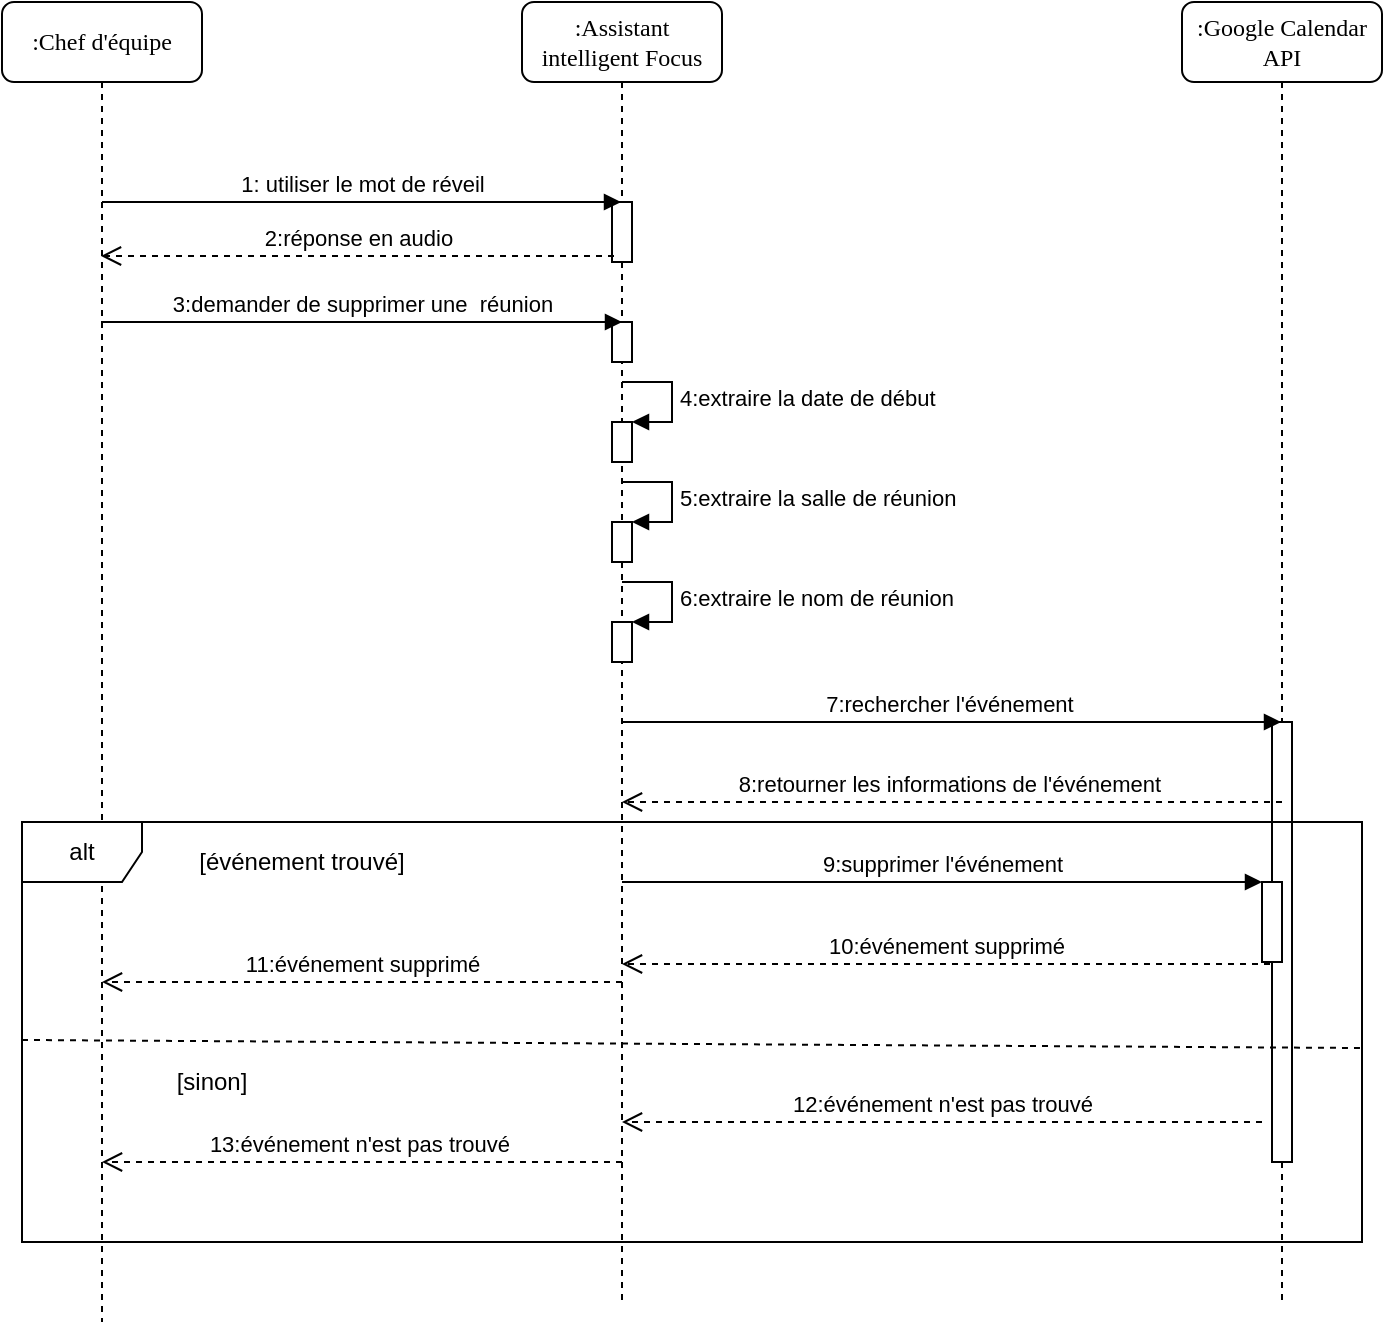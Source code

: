 <mxfile version="13.6.5" type="github">
  <diagram id="sMSxnryvudzH2rJh1i5n" name="Page-1">
    <mxGraphModel dx="868" dy="401" grid="1" gridSize="10" guides="1" tooltips="1" connect="1" arrows="1" fold="1" page="1" pageScale="1" pageWidth="1700" pageHeight="1100" math="0" shadow="0">
      <root>
        <mxCell id="0" />
        <mxCell id="1" parent="0" />
        <mxCell id="avBSJYCgriLWW-UlWG14-1" value=":Chef d&#39;équipe" style="shape=umlLifeline;perimeter=lifelinePerimeter;whiteSpace=wrap;html=1;container=1;collapsible=0;recursiveResize=0;outlineConnect=0;rounded=1;shadow=0;comic=0;labelBackgroundColor=none;strokeWidth=1;fontFamily=Verdana;fontSize=12;align=center;" parent="1" vertex="1">
          <mxGeometry x="100" y="40" width="100" height="660" as="geometry" />
        </mxCell>
        <mxCell id="avBSJYCgriLWW-UlWG14-2" value=":Assistant intelligent Focus" style="shape=umlLifeline;perimeter=lifelinePerimeter;whiteSpace=wrap;html=1;container=1;collapsible=0;recursiveResize=0;outlineConnect=0;rounded=1;shadow=0;comic=0;labelBackgroundColor=none;strokeWidth=1;fontFamily=Verdana;fontSize=12;align=center;" parent="1" vertex="1">
          <mxGeometry x="360" y="40" width="100" height="650" as="geometry" />
        </mxCell>
        <mxCell id="avBSJYCgriLWW-UlWG14-3" value="" style="html=1;points=[];perimeter=orthogonalPerimeter;" parent="avBSJYCgriLWW-UlWG14-2" vertex="1">
          <mxGeometry x="45" y="100" width="10" height="30" as="geometry" />
        </mxCell>
        <mxCell id="avBSJYCgriLWW-UlWG14-4" value="" style="html=1;points=[];perimeter=orthogonalPerimeter;" parent="avBSJYCgriLWW-UlWG14-2" vertex="1">
          <mxGeometry x="45" y="160" width="10" height="20" as="geometry" />
        </mxCell>
        <mxCell id="avBSJYCgriLWW-UlWG14-5" value="" style="html=1;points=[];perimeter=orthogonalPerimeter;" parent="avBSJYCgriLWW-UlWG14-2" vertex="1">
          <mxGeometry x="45" y="210" width="10" height="20" as="geometry" />
        </mxCell>
        <mxCell id="avBSJYCgriLWW-UlWG14-6" value="4:extraire la date de début&amp;nbsp;" style="edgeStyle=orthogonalEdgeStyle;html=1;align=left;spacingLeft=2;endArrow=block;rounded=0;entryX=1;entryY=0;" parent="avBSJYCgriLWW-UlWG14-2" target="avBSJYCgriLWW-UlWG14-5" edge="1">
          <mxGeometry relative="1" as="geometry">
            <mxPoint x="50" y="190" as="sourcePoint" />
            <Array as="points">
              <mxPoint x="75" y="190" />
            </Array>
          </mxGeometry>
        </mxCell>
        <mxCell id="avBSJYCgriLWW-UlWG14-7" value="" style="html=1;points=[];perimeter=orthogonalPerimeter;" parent="avBSJYCgriLWW-UlWG14-2" vertex="1">
          <mxGeometry x="45" y="260" width="10" height="20" as="geometry" />
        </mxCell>
        <mxCell id="avBSJYCgriLWW-UlWG14-8" value="5:extraire la salle de réunion&amp;nbsp;" style="edgeStyle=orthogonalEdgeStyle;html=1;align=left;spacingLeft=2;endArrow=block;rounded=0;entryX=1;entryY=0;" parent="avBSJYCgriLWW-UlWG14-2" target="avBSJYCgriLWW-UlWG14-7" edge="1">
          <mxGeometry relative="1" as="geometry">
            <mxPoint x="50" y="240" as="sourcePoint" />
            <Array as="points">
              <mxPoint x="75" y="240" />
            </Array>
          </mxGeometry>
        </mxCell>
        <mxCell id="avBSJYCgriLWW-UlWG14-9" value="" style="html=1;points=[];perimeter=orthogonalPerimeter;" parent="avBSJYCgriLWW-UlWG14-2" vertex="1">
          <mxGeometry x="45" y="310" width="10" height="20" as="geometry" />
        </mxCell>
        <mxCell id="avBSJYCgriLWW-UlWG14-10" value="6:extraire le nom de réunion" style="edgeStyle=orthogonalEdgeStyle;html=1;align=left;spacingLeft=2;endArrow=block;rounded=0;entryX=1;entryY=0;" parent="avBSJYCgriLWW-UlWG14-2" target="avBSJYCgriLWW-UlWG14-9" edge="1">
          <mxGeometry relative="1" as="geometry">
            <mxPoint x="50" y="290" as="sourcePoint" />
            <Array as="points">
              <mxPoint x="75" y="290" />
            </Array>
          </mxGeometry>
        </mxCell>
        <mxCell id="avBSJYCgriLWW-UlWG14-16" value=":Google Calendar API" style="shape=umlLifeline;perimeter=lifelinePerimeter;whiteSpace=wrap;html=1;container=1;collapsible=0;recursiveResize=0;outlineConnect=0;rounded=1;shadow=0;comic=0;labelBackgroundColor=none;strokeWidth=1;fontFamily=Verdana;fontSize=12;align=center;" parent="1" vertex="1">
          <mxGeometry x="690" y="40" width="100" height="650" as="geometry" />
        </mxCell>
        <mxCell id="avBSJYCgriLWW-UlWG14-21" value="" style="html=1;points=[];perimeter=orthogonalPerimeter;" parent="avBSJYCgriLWW-UlWG14-16" vertex="1">
          <mxGeometry x="45" y="360" width="10" height="220" as="geometry" />
        </mxCell>
        <mxCell id="b9edvNDfN_iO8WnnK5kI-9" value="" style="html=1;points=[];perimeter=orthogonalPerimeter;" parent="avBSJYCgriLWW-UlWG14-16" vertex="1">
          <mxGeometry x="40" y="440" width="10" height="40" as="geometry" />
        </mxCell>
        <mxCell id="avBSJYCgriLWW-UlWG14-17" value="1: utiliser le mot de réveil" style="html=1;verticalAlign=bottom;endArrow=block;" parent="1" edge="1">
          <mxGeometry width="80" relative="1" as="geometry">
            <mxPoint x="150" y="140" as="sourcePoint" />
            <mxPoint x="409.5" y="140" as="targetPoint" />
          </mxGeometry>
        </mxCell>
        <mxCell id="avBSJYCgriLWW-UlWG14-18" value="2:réponse en audio" style="html=1;verticalAlign=bottom;endArrow=open;dashed=1;endSize=8;exitX=0.1;exitY=0.9;exitDx=0;exitDy=0;exitPerimeter=0;" parent="1" edge="1">
          <mxGeometry relative="1" as="geometry">
            <mxPoint x="406" y="167" as="sourcePoint" />
            <mxPoint x="149.5" y="167" as="targetPoint" />
          </mxGeometry>
        </mxCell>
        <mxCell id="avBSJYCgriLWW-UlWG14-19" value="3:demander de supprimer une&amp;nbsp; réunion" style="html=1;verticalAlign=bottom;endArrow=block;" parent="1" edge="1">
          <mxGeometry width="80" relative="1" as="geometry">
            <mxPoint x="149.5" y="200" as="sourcePoint" />
            <mxPoint x="410" y="200" as="targetPoint" />
          </mxGeometry>
        </mxCell>
        <mxCell id="avBSJYCgriLWW-UlWG14-20" value="7:rechercher l&#39;événement&amp;nbsp;" style="html=1;verticalAlign=bottom;endArrow=block;" parent="1" target="avBSJYCgriLWW-UlWG14-16" edge="1">
          <mxGeometry width="80" relative="1" as="geometry">
            <mxPoint x="410" y="400" as="sourcePoint" />
            <mxPoint x="490" y="400" as="targetPoint" />
          </mxGeometry>
        </mxCell>
        <mxCell id="avBSJYCgriLWW-UlWG14-24" value="8:retourner les informations de l&#39;événement&amp;nbsp;" style="html=1;verticalAlign=bottom;endArrow=open;dashed=1;endSize=8;" parent="1" target="avBSJYCgriLWW-UlWG14-2" edge="1">
          <mxGeometry relative="1" as="geometry">
            <mxPoint x="740" y="440" as="sourcePoint" />
            <mxPoint x="660" y="440" as="targetPoint" />
          </mxGeometry>
        </mxCell>
        <mxCell id="avBSJYCgriLWW-UlWG14-26" value="9:supprimer l&#39;événement" style="html=1;verticalAlign=bottom;endArrow=block;" parent="1" source="avBSJYCgriLWW-UlWG14-2" edge="1">
          <mxGeometry width="80" relative="1" as="geometry">
            <mxPoint x="420" y="480" as="sourcePoint" />
            <mxPoint x="730" y="480" as="targetPoint" />
          </mxGeometry>
        </mxCell>
        <mxCell id="avBSJYCgriLWW-UlWG14-28" value="10:événement supprimé" style="html=1;verticalAlign=bottom;endArrow=open;dashed=1;endSize=8;exitX=0.4;exitY=1.025;exitDx=0;exitDy=0;exitPerimeter=0;" parent="1" source="b9edvNDfN_iO8WnnK5kI-9" target="avBSJYCgriLWW-UlWG14-2" edge="1">
          <mxGeometry relative="1" as="geometry">
            <mxPoint x="710" y="520" as="sourcePoint" />
            <mxPoint x="660" y="520" as="targetPoint" />
          </mxGeometry>
        </mxCell>
        <mxCell id="avBSJYCgriLWW-UlWG14-29" value="11:événement supprimé" style="html=1;verticalAlign=bottom;endArrow=open;dashed=1;endSize=8;" parent="1" target="avBSJYCgriLWW-UlWG14-1" edge="1">
          <mxGeometry relative="1" as="geometry">
            <mxPoint x="410" y="530" as="sourcePoint" />
            <mxPoint x="330" y="530" as="targetPoint" />
          </mxGeometry>
        </mxCell>
        <mxCell id="b9edvNDfN_iO8WnnK5kI-2" value="[événement trouvé]" style="text;html=1;strokeColor=none;fillColor=none;align=center;verticalAlign=middle;whiteSpace=wrap;rounded=0;" parent="1" vertex="1">
          <mxGeometry x="190" y="460" width="120" height="20" as="geometry" />
        </mxCell>
        <mxCell id="b9edvNDfN_iO8WnnK5kI-5" value="[sinon]" style="text;html=1;strokeColor=none;fillColor=none;align=center;verticalAlign=middle;whiteSpace=wrap;rounded=0;" parent="1" vertex="1">
          <mxGeometry x="120" y="570" width="170" height="20" as="geometry" />
        </mxCell>
        <mxCell id="b9edvNDfN_iO8WnnK5kI-8" value="12:événement n&#39;est pas trouvé" style="html=1;verticalAlign=bottom;endArrow=open;dashed=1;endSize=8;" parent="1" target="avBSJYCgriLWW-UlWG14-2" edge="1">
          <mxGeometry relative="1" as="geometry">
            <mxPoint x="730" y="600" as="sourcePoint" />
            <mxPoint x="660" y="600" as="targetPoint" />
          </mxGeometry>
        </mxCell>
        <mxCell id="b9edvNDfN_iO8WnnK5kI-1" value="alt" style="shape=umlFrame;whiteSpace=wrap;html=1;" parent="1" vertex="1">
          <mxGeometry x="110" y="450" width="670" height="210" as="geometry" />
        </mxCell>
        <mxCell id="b9edvNDfN_iO8WnnK5kI-4" value="" style="endArrow=none;dashed=1;html=1;exitX=0;exitY=0.519;exitDx=0;exitDy=0;exitPerimeter=0;" parent="1" source="b9edvNDfN_iO8WnnK5kI-1" edge="1">
          <mxGeometry width="50" height="50" relative="1" as="geometry">
            <mxPoint x="170" y="610" as="sourcePoint" />
            <mxPoint x="780" y="563" as="targetPoint" />
            <Array as="points" />
          </mxGeometry>
        </mxCell>
        <mxCell id="b9edvNDfN_iO8WnnK5kI-10" value="13:événement n&#39;est pas trouvé&amp;nbsp;" style="html=1;verticalAlign=bottom;endArrow=open;dashed=1;endSize=8;" parent="1" target="avBSJYCgriLWW-UlWG14-1" edge="1">
          <mxGeometry relative="1" as="geometry">
            <mxPoint x="410" y="620" as="sourcePoint" />
            <mxPoint x="330" y="620" as="targetPoint" />
          </mxGeometry>
        </mxCell>
      </root>
    </mxGraphModel>
  </diagram>
</mxfile>
